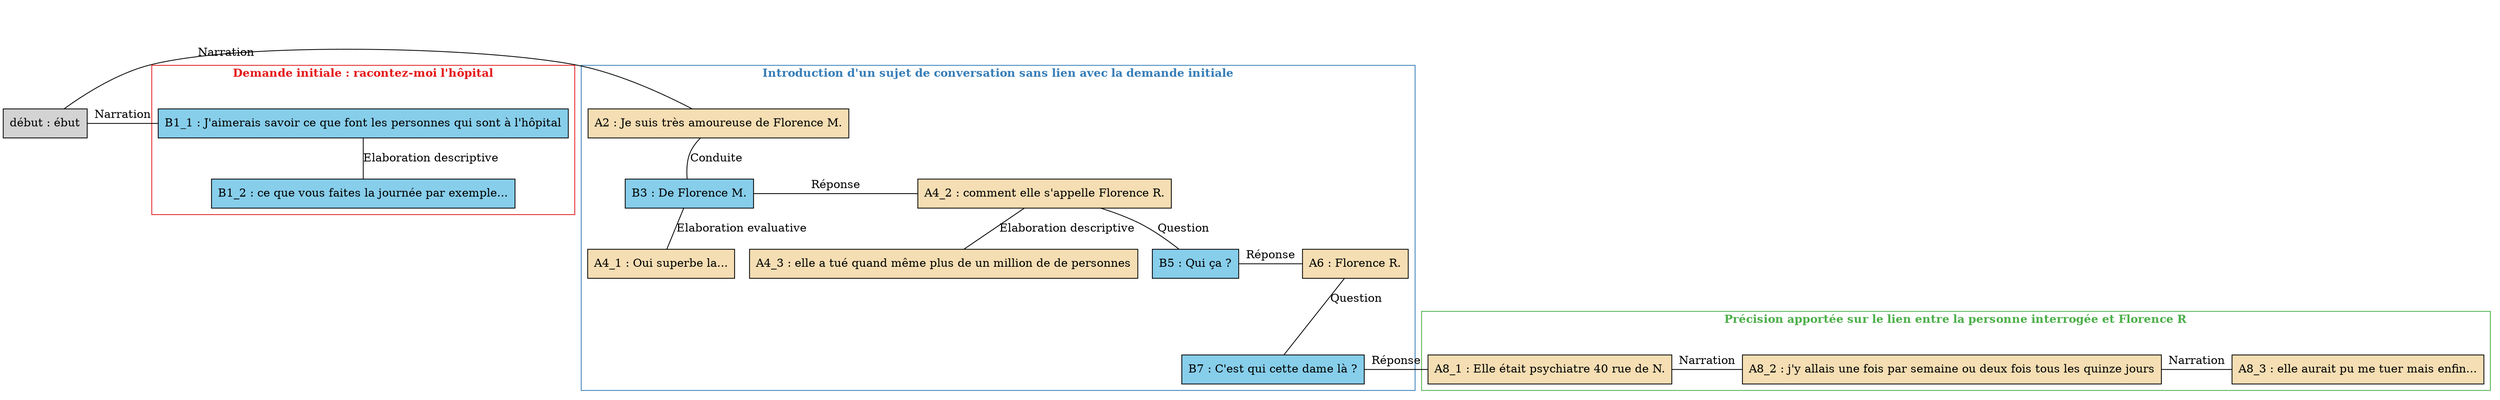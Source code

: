 digraph E12 {
	node [shape=box style=filled]
	newrank=true
	zero [style=invis]
	"début" [label="début : ébut"]
	B1_1 [label="B1_1 : J'aimerais savoir ce que font les personnes qui sont à l'hôpital" fillcolor=skyblue]
	B1_2 [label="B1_2 : ce que vous faites la journée par exemple..." fillcolor=skyblue]
	A2 [label="A2 : Je suis très amoureuse de Florence M." fillcolor=wheat]
	B3 [label="B3 : De Florence M." fillcolor=skyblue]
	A4_1 [label="A4_1 : Oui superbe la..." fillcolor=wheat]
	A4_2 [label="A4_2 : comment elle s'appelle Florence R." fillcolor=wheat]
	A4_3 [label="A4_3 : elle a tué quand même plus de un million de de personnes" fillcolor=wheat]
	B5 [label="B5 : Qui ça ?" fillcolor=skyblue]
	A6 [label="A6 : Florence R." fillcolor=wheat]
	B7 [label="B7 : C'est qui cette dame là ?" fillcolor=skyblue]
	A8_1 [label="A8_1 : Elle était psychiatre 40 rue de N." fillcolor=wheat]
	A8_2 [label="A8_2 : j'y allais une fois par semaine ou deux fois tous les quinze jours" fillcolor=wheat]
	A8_3 [label="A8_3 : elle aurait pu me tuer mais enfin..." fillcolor=wheat]
	zero -> "début" [label="" style=invis]
	zero -> B1_1 [style=invis weight=1]
	"début" -> B1_1 [label=Narration constraint=false dir=none]
	B1_1 -> B1_2 [label="Elaboration descriptive" dir=none weight=2]
	zero -> A2 [style=invis weight=1]
	"début" -> A2 [label=Narration constraint=false dir=none]
	A2 -> B3 [label=Conduite dir=none weight=2]
	A2 -> A4_2 [style=invis weight=1]
	B3 -> A4_2 [label="Réponse" constraint=false dir=none]
	B3 -> A4_1 [label="Elaboration evaluative" dir=none weight=2]
	A4_2 -> A4_3 [label="Elaboration descriptive" dir=none weight=2]
	A4_2 -> B5 [label=Question dir=none weight=2]
	A4_2 -> A6 [style=invis weight=1]
	B5 -> A6 [label="Réponse" constraint=false dir=none]
	A6 -> B7 [label=Question dir=none weight=2]
	A6 -> A8_1 [style=invis weight=1]
	B7 -> A8_1 [label="Réponse" constraint=false dir=none]
	A6 -> A8_2 [style=invis weight=1]
	A8_1 -> A8_2 [label=Narration constraint=false dir=none]
	A6 -> A8_3 [style=invis weight=1]
	A8_2 -> A8_3 [label=Narration constraint=false dir=none]
	subgraph cluster_1 {
		label=<<B>Demande initiale : racontez-moi l'hôpital</B>>
		colorscheme=set19
		color=1
		fontcolor=1
		B1_1
		B1_2
	}
	subgraph cluster_2 {
		label=<<B>Introduction d'un sujet de conversation sans lien avec la demande initiale</B>>
		colorscheme=set19
		color=2
		fontcolor=2
		A2
		B3
		A4_1
		A4_2
		A4_3
		B5
		A6
		B7
	}
	subgraph cluster_3 {
		label=<<B>Précision apportée sur le lien entre la personne interrogée et Florence R</B>>
		colorscheme=set19
		color=3
		fontcolor=3
		A8_1
		A8_2
		A8_3
	}
}
